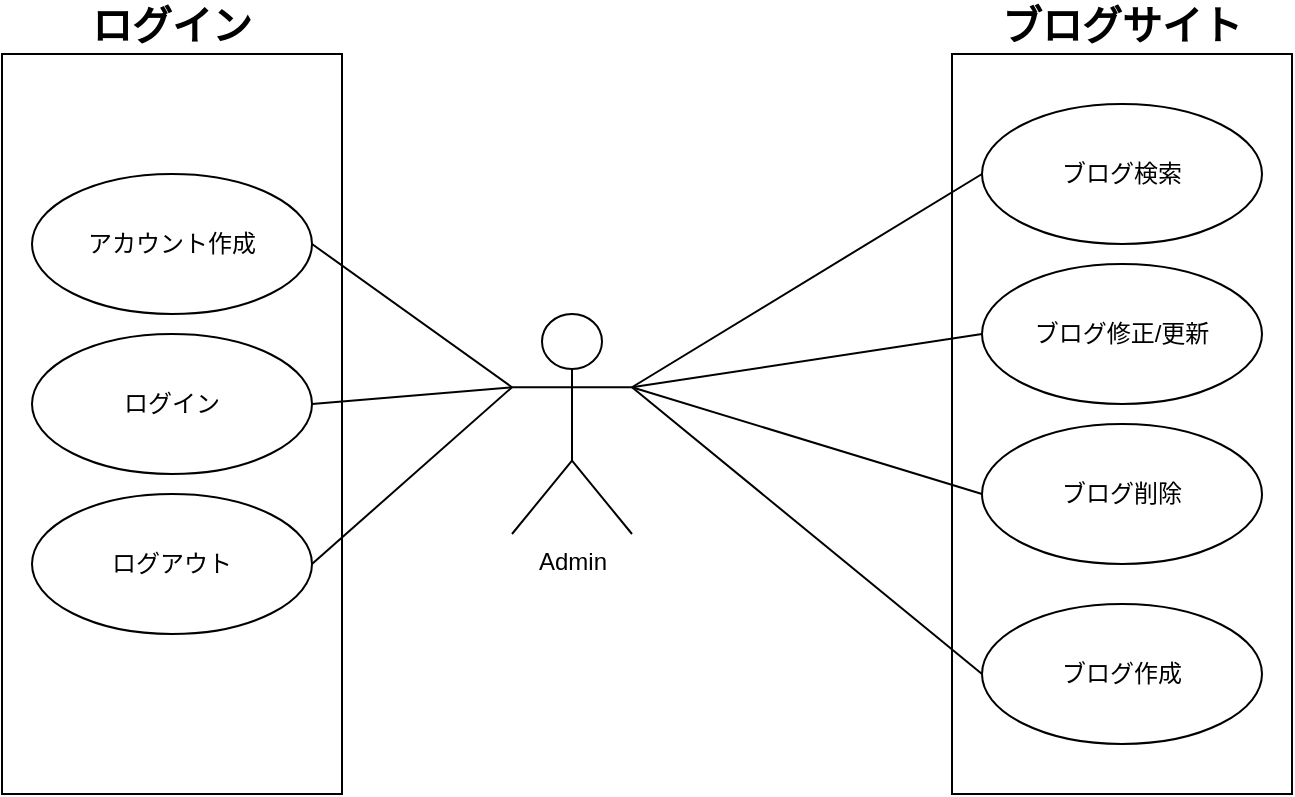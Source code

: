 <mxfile version="23.1.5" type="device" pages="2">
  <diagram name="第 1 页" id="wb2BGBUnup4wMQG0hzTl">
    <mxGraphModel dx="1434" dy="746" grid="1" gridSize="10" guides="1" tooltips="1" connect="1" arrows="1" fold="1" page="1" pageScale="1" pageWidth="827" pageHeight="1169" math="0" shadow="0">
      <root>
        <mxCell id="0" />
        <mxCell id="1" parent="0" />
        <mxCell id="6xfYyiQXdJwE_zF5p1cn-20" value="&lt;font style=&quot;font-size: 20px;&quot;&gt;&lt;b&gt;ブログサイト&lt;/b&gt;&lt;/font&gt;" style="rounded=0;whiteSpace=wrap;html=1;verticalAlign=bottom;labelPosition=center;verticalLabelPosition=top;align=center;" parent="1" vertex="1">
          <mxGeometry x="540" y="160" width="170" height="370" as="geometry" />
        </mxCell>
        <mxCell id="6xfYyiQXdJwE_zF5p1cn-15" value="&lt;b&gt;&lt;font style=&quot;font-size: 20px;&quot;&gt;ログイン&lt;/font&gt;&lt;/b&gt;" style="rounded=0;whiteSpace=wrap;html=1;verticalAlign=bottom;labelPosition=center;verticalLabelPosition=top;align=center;" parent="1" vertex="1">
          <mxGeometry x="65" y="160" width="170" height="370" as="geometry" />
        </mxCell>
        <mxCell id="6xfYyiQXdJwE_zF5p1cn-1" value="Admin" style="shape=umlActor;verticalLabelPosition=bottom;verticalAlign=top;html=1;outlineConnect=0;" parent="1" vertex="1">
          <mxGeometry x="320" y="290" width="60" height="110" as="geometry" />
        </mxCell>
        <mxCell id="6xfYyiQXdJwE_zF5p1cn-2" value="アカウント作成" style="ellipse;whiteSpace=wrap;html=1;" parent="1" vertex="1">
          <mxGeometry x="80" y="220" width="140" height="70" as="geometry" />
        </mxCell>
        <mxCell id="6xfYyiQXdJwE_zF5p1cn-3" value="ログイン" style="ellipse;whiteSpace=wrap;html=1;" parent="1" vertex="1">
          <mxGeometry x="80" y="300" width="140" height="70" as="geometry" />
        </mxCell>
        <mxCell id="6xfYyiQXdJwE_zF5p1cn-4" value="ログアウト" style="ellipse;whiteSpace=wrap;html=1;" parent="1" vertex="1">
          <mxGeometry x="80" y="380" width="140" height="70" as="geometry" />
        </mxCell>
        <mxCell id="6xfYyiQXdJwE_zF5p1cn-5" value="ブログ作成" style="ellipse;whiteSpace=wrap;html=1;" parent="1" vertex="1">
          <mxGeometry x="555" y="435" width="140" height="70" as="geometry" />
        </mxCell>
        <mxCell id="6xfYyiQXdJwE_zF5p1cn-6" value="ブログ検索" style="ellipse;whiteSpace=wrap;html=1;" parent="1" vertex="1">
          <mxGeometry x="555" y="185" width="140" height="70" as="geometry" />
        </mxCell>
        <mxCell id="6xfYyiQXdJwE_zF5p1cn-7" value="ブログ修正/更新" style="ellipse;whiteSpace=wrap;html=1;" parent="1" vertex="1">
          <mxGeometry x="555" y="265" width="140" height="70" as="geometry" />
        </mxCell>
        <mxCell id="6xfYyiQXdJwE_zF5p1cn-8" value="ブログ削除" style="ellipse;whiteSpace=wrap;html=1;" parent="1" vertex="1">
          <mxGeometry x="555" y="345" width="140" height="70" as="geometry" />
        </mxCell>
        <mxCell id="6xfYyiQXdJwE_zF5p1cn-21" value="" style="endArrow=none;html=1;rounded=0;entryX=0;entryY=0.333;entryDx=0;entryDy=0;entryPerimeter=0;exitX=1;exitY=0.5;exitDx=0;exitDy=0;" parent="1" source="6xfYyiQXdJwE_zF5p1cn-2" target="6xfYyiQXdJwE_zF5p1cn-1" edge="1">
          <mxGeometry width="50" height="50" relative="1" as="geometry">
            <mxPoint x="270" y="335" as="sourcePoint" />
            <mxPoint x="320" y="285" as="targetPoint" />
          </mxGeometry>
        </mxCell>
        <mxCell id="6xfYyiQXdJwE_zF5p1cn-23" value="" style="endArrow=none;html=1;rounded=0;exitX=1;exitY=0.5;exitDx=0;exitDy=0;entryX=0;entryY=0.333;entryDx=0;entryDy=0;entryPerimeter=0;" parent="1" target="6xfYyiQXdJwE_zF5p1cn-1" edge="1">
          <mxGeometry width="50" height="50" relative="1" as="geometry">
            <mxPoint x="220" y="335" as="sourcePoint" />
            <mxPoint x="340" y="387" as="targetPoint" />
          </mxGeometry>
        </mxCell>
        <mxCell id="6xfYyiQXdJwE_zF5p1cn-24" value="" style="endArrow=none;html=1;rounded=0;entryX=0;entryY=0.333;entryDx=0;entryDy=0;entryPerimeter=0;exitX=1;exitY=0.5;exitDx=0;exitDy=0;" parent="1" target="6xfYyiQXdJwE_zF5p1cn-1" edge="1">
          <mxGeometry width="50" height="50" relative="1" as="geometry">
            <mxPoint x="220" y="415" as="sourcePoint" />
            <mxPoint x="340" y="467" as="targetPoint" />
          </mxGeometry>
        </mxCell>
        <mxCell id="6xfYyiQXdJwE_zF5p1cn-25" value="" style="endArrow=none;html=1;rounded=0;exitX=1;exitY=0.333;exitDx=0;exitDy=0;exitPerimeter=0;entryX=0;entryY=0.5;entryDx=0;entryDy=0;" parent="1" source="6xfYyiQXdJwE_zF5p1cn-1" target="6xfYyiQXdJwE_zF5p1cn-6" edge="1">
          <mxGeometry width="50" height="50" relative="1" as="geometry">
            <mxPoint x="370" y="168" as="sourcePoint" />
            <mxPoint x="490" y="220" as="targetPoint" />
          </mxGeometry>
        </mxCell>
        <mxCell id="6xfYyiQXdJwE_zF5p1cn-26" value="" style="endArrow=none;html=1;rounded=0;entryX=0;entryY=0.5;entryDx=0;entryDy=0;exitX=1;exitY=0.333;exitDx=0;exitDy=0;exitPerimeter=0;" parent="1" source="6xfYyiQXdJwE_zF5p1cn-1" target="6xfYyiQXdJwE_zF5p1cn-7" edge="1">
          <mxGeometry width="50" height="50" relative="1" as="geometry">
            <mxPoint x="420" y="340" as="sourcePoint" />
            <mxPoint x="490" y="300" as="targetPoint" />
          </mxGeometry>
        </mxCell>
        <mxCell id="6xfYyiQXdJwE_zF5p1cn-27" value="" style="endArrow=none;html=1;rounded=0;exitX=1;exitY=0.333;exitDx=0;exitDy=0;exitPerimeter=0;entryX=0;entryY=0.5;entryDx=0;entryDy=0;" parent="1" source="6xfYyiQXdJwE_zF5p1cn-1" target="6xfYyiQXdJwE_zF5p1cn-8" edge="1">
          <mxGeometry width="50" height="50" relative="1" as="geometry">
            <mxPoint x="300" y="480" as="sourcePoint" />
            <mxPoint x="440" y="330" as="targetPoint" />
          </mxGeometry>
        </mxCell>
        <mxCell id="6xfYyiQXdJwE_zF5p1cn-28" value="" style="endArrow=none;html=1;rounded=0;entryX=0;entryY=0.5;entryDx=0;entryDy=0;exitX=1;exitY=0.333;exitDx=0;exitDy=0;exitPerimeter=0;" parent="1" source="6xfYyiQXdJwE_zF5p1cn-1" target="6xfYyiQXdJwE_zF5p1cn-5" edge="1">
          <mxGeometry width="50" height="50" relative="1" as="geometry">
            <mxPoint x="370" y="420" as="sourcePoint" />
            <mxPoint x="490" y="472" as="targetPoint" />
          </mxGeometry>
        </mxCell>
      </root>
    </mxGraphModel>
  </diagram>
  <diagram id="HUnGmaE_0zbKPbA4a5ue" name="第 2 页">
    <mxGraphModel dx="1434" dy="746" grid="1" gridSize="10" guides="1" tooltips="1" connect="1" arrows="1" fold="1" page="1" pageScale="1" pageWidth="827" pageHeight="1169" math="0" shadow="0">
      <root>
        <mxCell id="0" />
        <mxCell id="1" parent="0" />
        <mxCell id="xwvVURuwlk0EMPI4tguj-15" value="アカウント" style="shape=table;startSize=30;container=1;collapsible=1;childLayout=tableLayout;fixedRows=1;rowLines=0;fontStyle=1;align=center;resizeLast=1;html=1;" vertex="1" parent="1">
          <mxGeometry x="30" y="140" width="180" height="150" as="geometry" />
        </mxCell>
        <mxCell id="xwvVURuwlk0EMPI4tguj-16" value="" style="shape=tableRow;horizontal=0;startSize=0;swimlaneHead=0;swimlaneBody=0;fillColor=none;collapsible=0;dropTarget=0;points=[[0,0.5],[1,0.5]];portConstraint=eastwest;top=0;left=0;right=0;bottom=1;" vertex="1" parent="xwvVURuwlk0EMPI4tguj-15">
          <mxGeometry y="30" width="180" height="30" as="geometry" />
        </mxCell>
        <mxCell id="xwvVURuwlk0EMPI4tguj-17" value="PK" style="shape=partialRectangle;connectable=0;fillColor=none;top=0;left=0;bottom=0;right=0;fontStyle=1;overflow=hidden;whiteSpace=wrap;html=1;" vertex="1" parent="xwvVURuwlk0EMPI4tguj-16">
          <mxGeometry width="30" height="30" as="geometry">
            <mxRectangle width="30" height="30" as="alternateBounds" />
          </mxGeometry>
        </mxCell>
        <mxCell id="xwvVURuwlk0EMPI4tguj-18" value="account_id" style="shape=partialRectangle;connectable=0;fillColor=none;top=0;left=0;bottom=0;right=0;align=left;spacingLeft=6;fontStyle=5;overflow=hidden;whiteSpace=wrap;html=1;" vertex="1" parent="xwvVURuwlk0EMPI4tguj-16">
          <mxGeometry x="30" width="150" height="30" as="geometry">
            <mxRectangle width="150" height="30" as="alternateBounds" />
          </mxGeometry>
        </mxCell>
        <mxCell id="xwvVURuwlk0EMPI4tguj-19" value="" style="shape=tableRow;horizontal=0;startSize=0;swimlaneHead=0;swimlaneBody=0;fillColor=none;collapsible=0;dropTarget=0;points=[[0,0.5],[1,0.5]];portConstraint=eastwest;top=0;left=0;right=0;bottom=0;" vertex="1" parent="xwvVURuwlk0EMPI4tguj-15">
          <mxGeometry y="60" width="180" height="30" as="geometry" />
        </mxCell>
        <mxCell id="xwvVURuwlk0EMPI4tguj-20" value="" style="shape=partialRectangle;connectable=0;fillColor=none;top=0;left=0;bottom=0;right=0;editable=1;overflow=hidden;whiteSpace=wrap;html=1;" vertex="1" parent="xwvVURuwlk0EMPI4tguj-19">
          <mxGeometry width="30" height="30" as="geometry">
            <mxRectangle width="30" height="30" as="alternateBounds" />
          </mxGeometry>
        </mxCell>
        <mxCell id="xwvVURuwlk0EMPI4tguj-21" value="account_name" style="shape=partialRectangle;connectable=0;fillColor=none;top=0;left=0;bottom=0;right=0;align=left;spacingLeft=6;overflow=hidden;whiteSpace=wrap;html=1;" vertex="1" parent="xwvVURuwlk0EMPI4tguj-19">
          <mxGeometry x="30" width="150" height="30" as="geometry">
            <mxRectangle width="150" height="30" as="alternateBounds" />
          </mxGeometry>
        </mxCell>
        <mxCell id="xwvVURuwlk0EMPI4tguj-22" value="" style="shape=tableRow;horizontal=0;startSize=0;swimlaneHead=0;swimlaneBody=0;fillColor=none;collapsible=0;dropTarget=0;points=[[0,0.5],[1,0.5]];portConstraint=eastwest;top=0;left=0;right=0;bottom=0;" vertex="1" parent="xwvVURuwlk0EMPI4tguj-15">
          <mxGeometry y="90" width="180" height="30" as="geometry" />
        </mxCell>
        <mxCell id="xwvVURuwlk0EMPI4tguj-23" value="" style="shape=partialRectangle;connectable=0;fillColor=none;top=0;left=0;bottom=0;right=0;editable=1;overflow=hidden;whiteSpace=wrap;html=1;" vertex="1" parent="xwvVURuwlk0EMPI4tguj-22">
          <mxGeometry width="30" height="30" as="geometry">
            <mxRectangle width="30" height="30" as="alternateBounds" />
          </mxGeometry>
        </mxCell>
        <mxCell id="xwvVURuwlk0EMPI4tguj-24" value="account_email" style="shape=partialRectangle;connectable=0;fillColor=none;top=0;left=0;bottom=0;right=0;align=left;spacingLeft=6;overflow=hidden;whiteSpace=wrap;html=1;" vertex="1" parent="xwvVURuwlk0EMPI4tguj-22">
          <mxGeometry x="30" width="150" height="30" as="geometry">
            <mxRectangle width="150" height="30" as="alternateBounds" />
          </mxGeometry>
        </mxCell>
        <mxCell id="xwvVURuwlk0EMPI4tguj-25" value="" style="shape=tableRow;horizontal=0;startSize=0;swimlaneHead=0;swimlaneBody=0;fillColor=none;collapsible=0;dropTarget=0;points=[[0,0.5],[1,0.5]];portConstraint=eastwest;top=0;left=0;right=0;bottom=0;" vertex="1" parent="xwvVURuwlk0EMPI4tguj-15">
          <mxGeometry y="120" width="180" height="30" as="geometry" />
        </mxCell>
        <mxCell id="xwvVURuwlk0EMPI4tguj-26" value="" style="shape=partialRectangle;connectable=0;fillColor=none;top=0;left=0;bottom=0;right=0;editable=1;overflow=hidden;whiteSpace=wrap;html=1;" vertex="1" parent="xwvVURuwlk0EMPI4tguj-25">
          <mxGeometry width="30" height="30" as="geometry">
            <mxRectangle width="30" height="30" as="alternateBounds" />
          </mxGeometry>
        </mxCell>
        <mxCell id="xwvVURuwlk0EMPI4tguj-27" value="account_password" style="shape=partialRectangle;connectable=0;fillColor=none;top=0;left=0;bottom=0;right=0;align=left;spacingLeft=6;overflow=hidden;whiteSpace=wrap;html=1;" vertex="1" parent="xwvVURuwlk0EMPI4tguj-25">
          <mxGeometry x="30" width="150" height="30" as="geometry">
            <mxRectangle width="150" height="30" as="alternateBounds" />
          </mxGeometry>
        </mxCell>
        <mxCell id="xwvVURuwlk0EMPI4tguj-28" value="ブロック" style="shape=table;startSize=30;container=1;collapsible=1;childLayout=tableLayout;fixedRows=1;rowLines=0;fontStyle=1;align=center;resizeLast=1;html=1;" vertex="1" parent="1">
          <mxGeometry x="420" y="140" width="180" height="150" as="geometry" />
        </mxCell>
        <mxCell id="xwvVURuwlk0EMPI4tguj-29" value="" style="shape=tableRow;horizontal=0;startSize=0;swimlaneHead=0;swimlaneBody=0;fillColor=none;collapsible=0;dropTarget=0;points=[[0,0.5],[1,0.5]];portConstraint=eastwest;top=0;left=0;right=0;bottom=1;" vertex="1" parent="xwvVURuwlk0EMPI4tguj-28">
          <mxGeometry y="30" width="180" height="30" as="geometry" />
        </mxCell>
        <mxCell id="xwvVURuwlk0EMPI4tguj-30" value="PK" style="shape=partialRectangle;connectable=0;fillColor=none;top=0;left=0;bottom=0;right=0;fontStyle=1;overflow=hidden;whiteSpace=wrap;html=1;" vertex="1" parent="xwvVURuwlk0EMPI4tguj-29">
          <mxGeometry width="30" height="30" as="geometry">
            <mxRectangle width="30" height="30" as="alternateBounds" />
          </mxGeometry>
        </mxCell>
        <mxCell id="xwvVURuwlk0EMPI4tguj-31" value="UniqueID" style="shape=partialRectangle;connectable=0;fillColor=none;top=0;left=0;bottom=0;right=0;align=left;spacingLeft=6;fontStyle=5;overflow=hidden;whiteSpace=wrap;html=1;" vertex="1" parent="xwvVURuwlk0EMPI4tguj-29">
          <mxGeometry x="30" width="150" height="30" as="geometry">
            <mxRectangle width="150" height="30" as="alternateBounds" />
          </mxGeometry>
        </mxCell>
        <mxCell id="xwvVURuwlk0EMPI4tguj-32" value="" style="shape=tableRow;horizontal=0;startSize=0;swimlaneHead=0;swimlaneBody=0;fillColor=none;collapsible=0;dropTarget=0;points=[[0,0.5],[1,0.5]];portConstraint=eastwest;top=0;left=0;right=0;bottom=0;" vertex="1" parent="xwvVURuwlk0EMPI4tguj-28">
          <mxGeometry y="60" width="180" height="30" as="geometry" />
        </mxCell>
        <mxCell id="xwvVURuwlk0EMPI4tguj-33" value="" style="shape=partialRectangle;connectable=0;fillColor=none;top=0;left=0;bottom=0;right=0;editable=1;overflow=hidden;whiteSpace=wrap;html=1;" vertex="1" parent="xwvVURuwlk0EMPI4tguj-32">
          <mxGeometry width="30" height="30" as="geometry">
            <mxRectangle width="30" height="30" as="alternateBounds" />
          </mxGeometry>
        </mxCell>
        <mxCell id="xwvVURuwlk0EMPI4tguj-34" value="Row 1" style="shape=partialRectangle;connectable=0;fillColor=none;top=0;left=0;bottom=0;right=0;align=left;spacingLeft=6;overflow=hidden;whiteSpace=wrap;html=1;" vertex="1" parent="xwvVURuwlk0EMPI4tguj-32">
          <mxGeometry x="30" width="150" height="30" as="geometry">
            <mxRectangle width="150" height="30" as="alternateBounds" />
          </mxGeometry>
        </mxCell>
        <mxCell id="xwvVURuwlk0EMPI4tguj-35" value="" style="shape=tableRow;horizontal=0;startSize=0;swimlaneHead=0;swimlaneBody=0;fillColor=none;collapsible=0;dropTarget=0;points=[[0,0.5],[1,0.5]];portConstraint=eastwest;top=0;left=0;right=0;bottom=0;" vertex="1" parent="xwvVURuwlk0EMPI4tguj-28">
          <mxGeometry y="90" width="180" height="30" as="geometry" />
        </mxCell>
        <mxCell id="xwvVURuwlk0EMPI4tguj-36" value="" style="shape=partialRectangle;connectable=0;fillColor=none;top=0;left=0;bottom=0;right=0;editable=1;overflow=hidden;whiteSpace=wrap;html=1;" vertex="1" parent="xwvVURuwlk0EMPI4tguj-35">
          <mxGeometry width="30" height="30" as="geometry">
            <mxRectangle width="30" height="30" as="alternateBounds" />
          </mxGeometry>
        </mxCell>
        <mxCell id="xwvVURuwlk0EMPI4tguj-37" value="Row 2" style="shape=partialRectangle;connectable=0;fillColor=none;top=0;left=0;bottom=0;right=0;align=left;spacingLeft=6;overflow=hidden;whiteSpace=wrap;html=1;" vertex="1" parent="xwvVURuwlk0EMPI4tguj-35">
          <mxGeometry x="30" width="150" height="30" as="geometry">
            <mxRectangle width="150" height="30" as="alternateBounds" />
          </mxGeometry>
        </mxCell>
        <mxCell id="xwvVURuwlk0EMPI4tguj-38" value="" style="shape=tableRow;horizontal=0;startSize=0;swimlaneHead=0;swimlaneBody=0;fillColor=none;collapsible=0;dropTarget=0;points=[[0,0.5],[1,0.5]];portConstraint=eastwest;top=0;left=0;right=0;bottom=0;" vertex="1" parent="xwvVURuwlk0EMPI4tguj-28">
          <mxGeometry y="120" width="180" height="30" as="geometry" />
        </mxCell>
        <mxCell id="xwvVURuwlk0EMPI4tguj-39" value="" style="shape=partialRectangle;connectable=0;fillColor=none;top=0;left=0;bottom=0;right=0;editable=1;overflow=hidden;whiteSpace=wrap;html=1;" vertex="1" parent="xwvVURuwlk0EMPI4tguj-38">
          <mxGeometry width="30" height="30" as="geometry">
            <mxRectangle width="30" height="30" as="alternateBounds" />
          </mxGeometry>
        </mxCell>
        <mxCell id="xwvVURuwlk0EMPI4tguj-40" value="Row 3" style="shape=partialRectangle;connectable=0;fillColor=none;top=0;left=0;bottom=0;right=0;align=left;spacingLeft=6;overflow=hidden;whiteSpace=wrap;html=1;" vertex="1" parent="xwvVURuwlk0EMPI4tguj-38">
          <mxGeometry x="30" width="150" height="30" as="geometry">
            <mxRectangle width="150" height="30" as="alternateBounds" />
          </mxGeometry>
        </mxCell>
      </root>
    </mxGraphModel>
  </diagram>
</mxfile>
